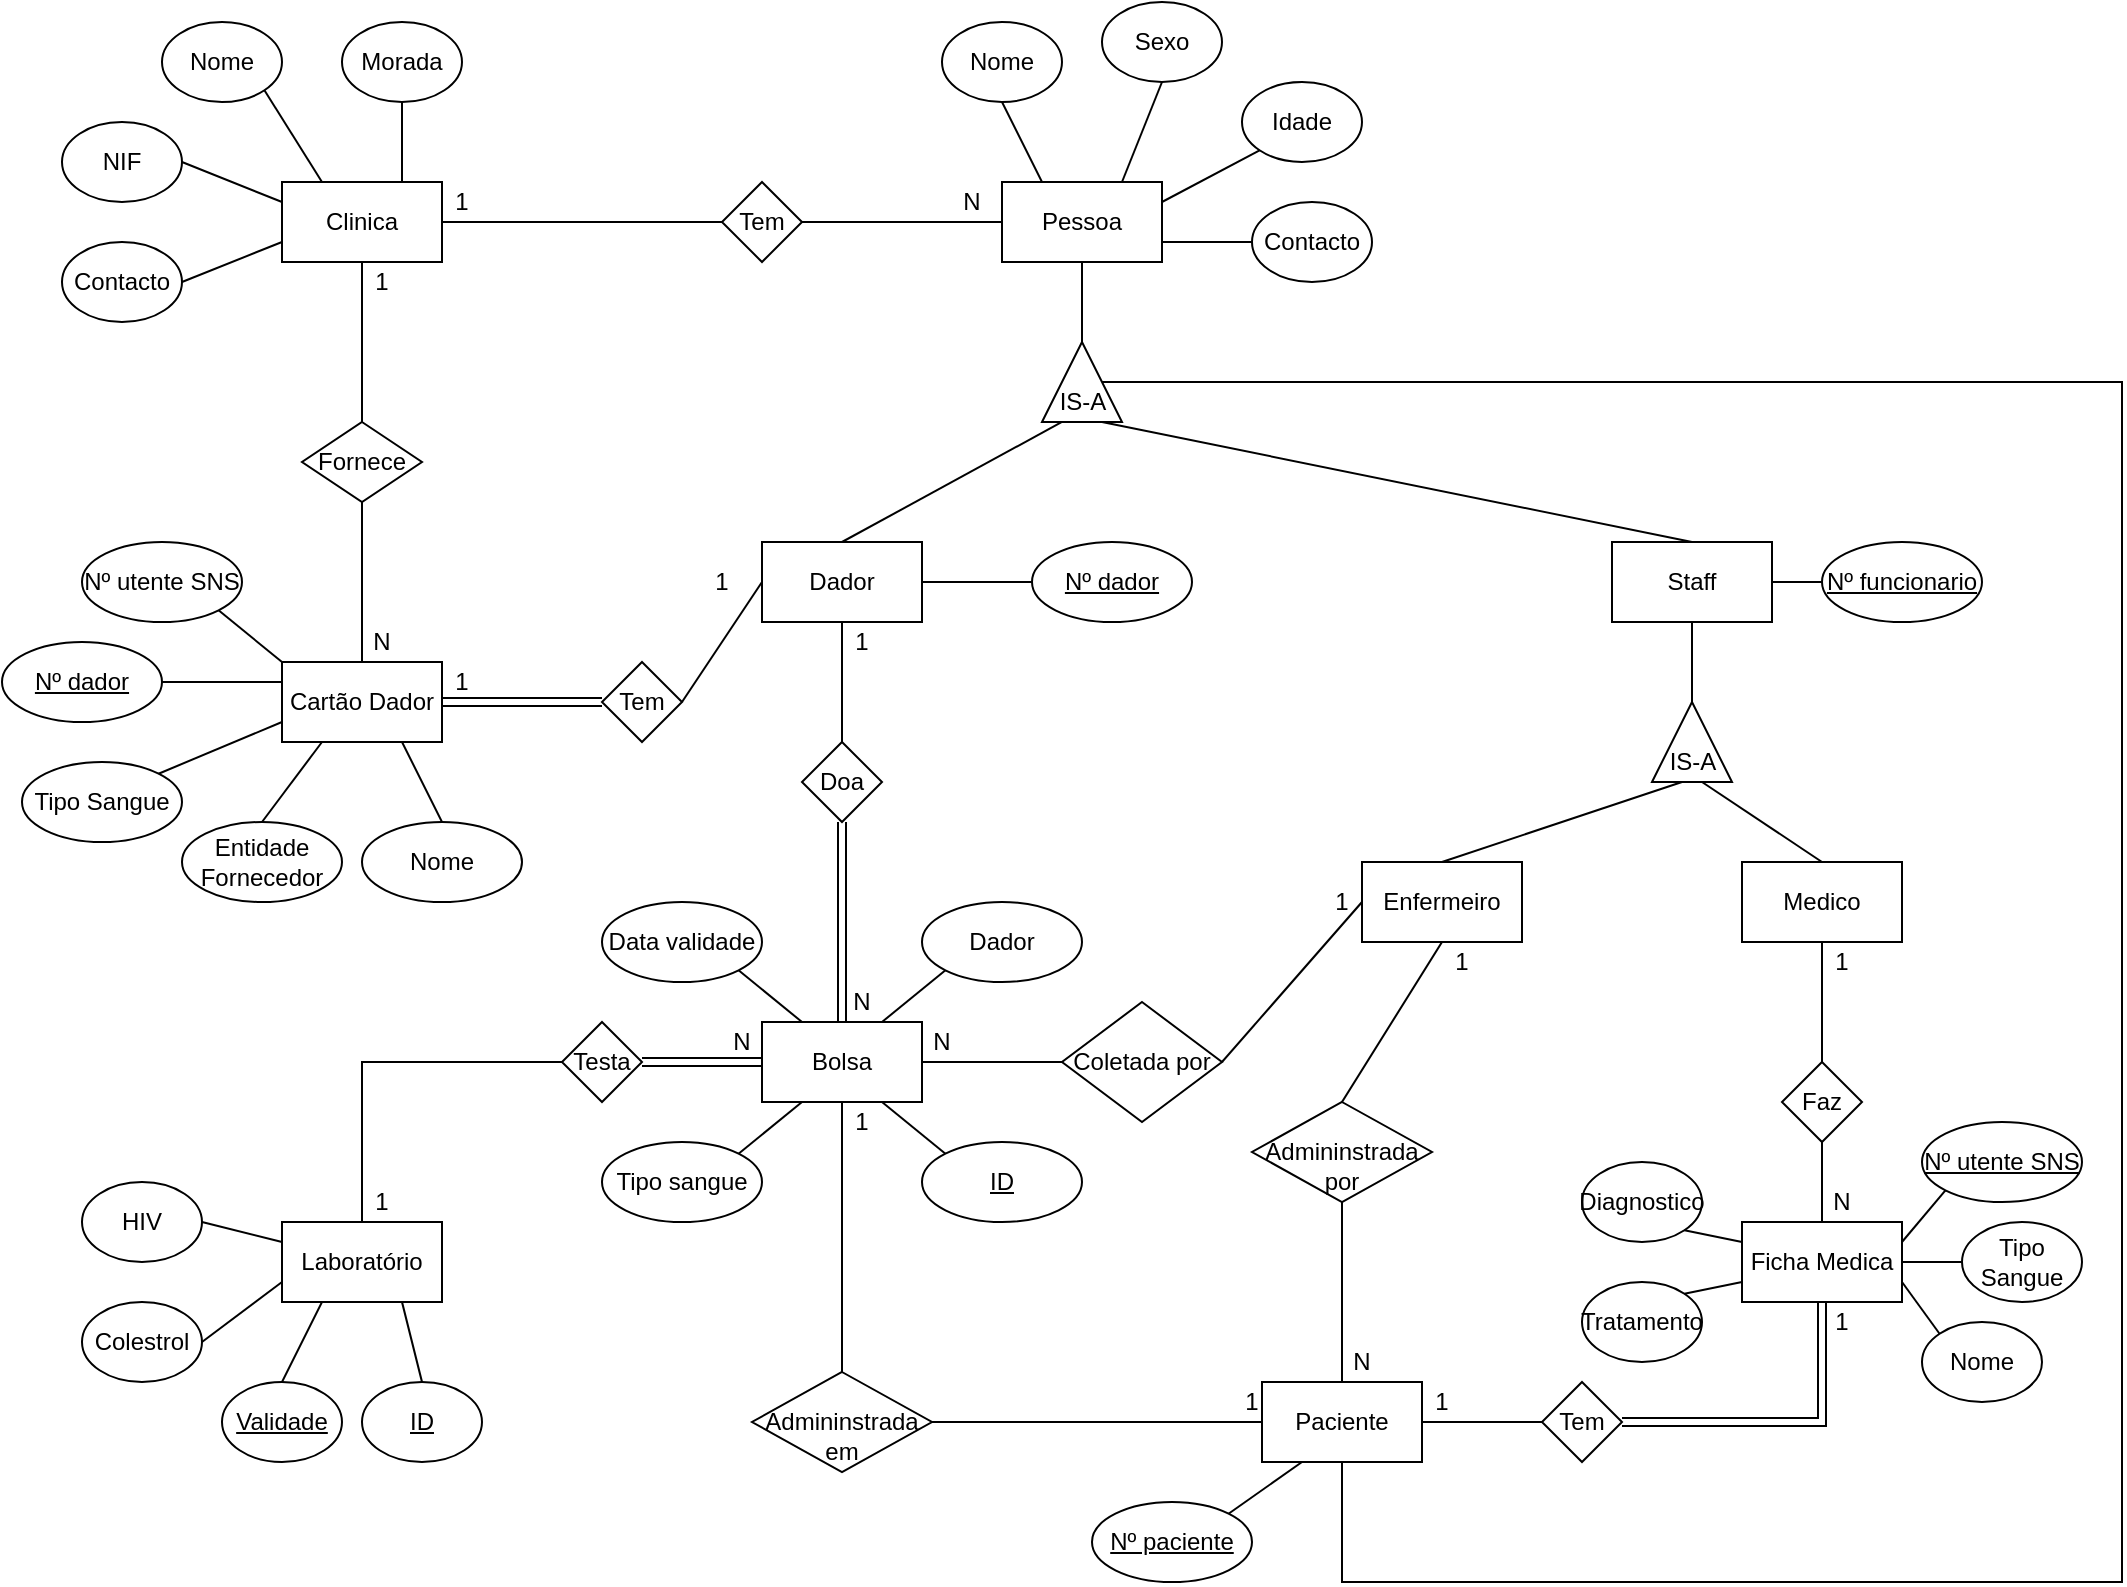 <mxfile version="24.2.3" type="device">
  <diagram name="Page-1" id="y9fdvsJP01LTRV1NXIzd">
    <mxGraphModel dx="2085" dy="1776" grid="1" gridSize="10" guides="1" tooltips="1" connect="1" arrows="1" fold="1" page="1" pageScale="1" pageWidth="850" pageHeight="1100" math="0" shadow="0">
      <root>
        <mxCell id="0" />
        <mxCell id="1" parent="0" />
        <mxCell id="dB53JGvOFBfMMkXf-lnQ-2" value="Cartão Dador" style="rounded=0;whiteSpace=wrap;html=1;" vertex="1" parent="1">
          <mxGeometry x="40" y="280" width="80" height="40" as="geometry" />
        </mxCell>
        <mxCell id="dB53JGvOFBfMMkXf-lnQ-16" value="Clinica" style="rounded=0;whiteSpace=wrap;html=1;" vertex="1" parent="1">
          <mxGeometry x="40" y="40" width="80" height="40" as="geometry" />
        </mxCell>
        <mxCell id="dB53JGvOFBfMMkXf-lnQ-24" value="Pessoa" style="rounded=0;whiteSpace=wrap;html=1;" vertex="1" parent="1">
          <mxGeometry x="400" y="40" width="80" height="40" as="geometry" />
        </mxCell>
        <mxCell id="dB53JGvOFBfMMkXf-lnQ-25" value="Dador" style="rounded=0;whiteSpace=wrap;html=1;" vertex="1" parent="1">
          <mxGeometry x="280" y="220" width="80" height="40" as="geometry" />
        </mxCell>
        <mxCell id="dB53JGvOFBfMMkXf-lnQ-26" value="Paciente" style="rounded=0;whiteSpace=wrap;html=1;" vertex="1" parent="1">
          <mxGeometry x="530" y="640" width="80" height="40" as="geometry" />
        </mxCell>
        <mxCell id="dB53JGvOFBfMMkXf-lnQ-27" value="Staff" style="rounded=0;whiteSpace=wrap;html=1;" vertex="1" parent="1">
          <mxGeometry x="705" y="220" width="80" height="40" as="geometry" />
        </mxCell>
        <mxCell id="dB53JGvOFBfMMkXf-lnQ-29" value="Bolsa" style="rounded=0;whiteSpace=wrap;html=1;" vertex="1" parent="1">
          <mxGeometry x="280" y="460" width="80" height="40" as="geometry" />
        </mxCell>
        <mxCell id="dB53JGvOFBfMMkXf-lnQ-30" value="Laboratório" style="rounded=0;whiteSpace=wrap;html=1;" vertex="1" parent="1">
          <mxGeometry x="40" y="560" width="80" height="40" as="geometry" />
        </mxCell>
        <mxCell id="dB53JGvOFBfMMkXf-lnQ-31" value="Medico" style="rounded=0;whiteSpace=wrap;html=1;" vertex="1" parent="1">
          <mxGeometry x="770" y="380" width="80" height="40" as="geometry" />
        </mxCell>
        <mxCell id="dB53JGvOFBfMMkXf-lnQ-32" value="Enfermeiro" style="rounded=0;whiteSpace=wrap;html=1;" vertex="1" parent="1">
          <mxGeometry x="580" y="380" width="80" height="40" as="geometry" />
        </mxCell>
        <mxCell id="dB53JGvOFBfMMkXf-lnQ-33" value="Ficha Medica" style="rounded=0;whiteSpace=wrap;html=1;" vertex="1" parent="1">
          <mxGeometry x="770" y="560" width="80" height="40" as="geometry" />
        </mxCell>
        <mxCell id="dB53JGvOFBfMMkXf-lnQ-34" value="Tem" style="rhombus;whiteSpace=wrap;html=1;" vertex="1" parent="1">
          <mxGeometry x="260" y="40" width="40" height="40" as="geometry" />
        </mxCell>
        <mxCell id="dB53JGvOFBfMMkXf-lnQ-36" value="Fornece" style="rhombus;whiteSpace=wrap;html=1;" vertex="1" parent="1">
          <mxGeometry x="50" y="160" width="60" height="40" as="geometry" />
        </mxCell>
        <mxCell id="dB53JGvOFBfMMkXf-lnQ-37" value="Tem" style="rhombus;whiteSpace=wrap;html=1;" vertex="1" parent="1">
          <mxGeometry x="200" y="280" width="40" height="40" as="geometry" />
        </mxCell>
        <mxCell id="dB53JGvOFBfMMkXf-lnQ-38" value="Doa" style="rhombus;whiteSpace=wrap;html=1;" vertex="1" parent="1">
          <mxGeometry x="300" y="320" width="40" height="40" as="geometry" />
        </mxCell>
        <mxCell id="dB53JGvOFBfMMkXf-lnQ-39" value="Testa" style="rhombus;whiteSpace=wrap;html=1;" vertex="1" parent="1">
          <mxGeometry x="180" y="460" width="40" height="40" as="geometry" />
        </mxCell>
        <mxCell id="dB53JGvOFBfMMkXf-lnQ-40" value="Faz" style="rhombus;whiteSpace=wrap;html=1;" vertex="1" parent="1">
          <mxGeometry x="790" y="480" width="40" height="40" as="geometry" />
        </mxCell>
        <mxCell id="dB53JGvOFBfMMkXf-lnQ-41" value="Coletada por" style="rhombus;whiteSpace=wrap;html=1;" vertex="1" parent="1">
          <mxGeometry x="430" y="450" width="80" height="60" as="geometry" />
        </mxCell>
        <mxCell id="dB53JGvOFBfMMkXf-lnQ-43" value="&lt;div&gt;&lt;br&gt;&lt;/div&gt;Admininstrada&lt;div&gt;em&lt;/div&gt;" style="rhombus;whiteSpace=wrap;html=1;" vertex="1" parent="1">
          <mxGeometry x="275" y="635" width="90" height="50" as="geometry" />
        </mxCell>
        <mxCell id="dB53JGvOFBfMMkXf-lnQ-46" value="&lt;div&gt;&lt;br&gt;&lt;/div&gt;Admininstrada&lt;div&gt;por&lt;/div&gt;" style="rhombus;whiteSpace=wrap;html=1;" vertex="1" parent="1">
          <mxGeometry x="525" y="500" width="90" height="50" as="geometry" />
        </mxCell>
        <mxCell id="dB53JGvOFBfMMkXf-lnQ-47" value="" style="triangle;whiteSpace=wrap;html=1;rotation=-90;" vertex="1" parent="1">
          <mxGeometry x="420" y="120" width="40" height="40" as="geometry" />
        </mxCell>
        <mxCell id="dB53JGvOFBfMMkXf-lnQ-48" value="IS-A" style="text;html=1;align=center;verticalAlign=middle;resizable=0;points=[];autosize=1;strokeColor=none;fillColor=none;" vertex="1" parent="1">
          <mxGeometry x="415" y="135" width="50" height="30" as="geometry" />
        </mxCell>
        <mxCell id="dB53JGvOFBfMMkXf-lnQ-51" value="" style="triangle;whiteSpace=wrap;html=1;rotation=-90;" vertex="1" parent="1">
          <mxGeometry x="725" y="300" width="40" height="40" as="geometry" />
        </mxCell>
        <mxCell id="dB53JGvOFBfMMkXf-lnQ-52" value="IS-A" style="text;html=1;align=center;verticalAlign=middle;resizable=0;points=[];autosize=1;strokeColor=none;fillColor=none;" vertex="1" parent="1">
          <mxGeometry x="720" y="315" width="50" height="30" as="geometry" />
        </mxCell>
        <mxCell id="dB53JGvOFBfMMkXf-lnQ-53" style="edgeStyle=none;rounded=0;orthogonalLoop=1;jettySize=auto;html=1;entryX=0.5;entryY=0;entryDx=0;entryDy=0;endArrow=none;endFill=0;exitX=0.5;exitY=1;exitDx=0;exitDy=0;" edge="1" parent="1" source="dB53JGvOFBfMMkXf-lnQ-16" target="dB53JGvOFBfMMkXf-lnQ-36">
          <mxGeometry relative="1" as="geometry">
            <mxPoint x="400" y="150" as="sourcePoint" />
            <mxPoint x="400" y="240" as="targetPoint" />
          </mxGeometry>
        </mxCell>
        <mxCell id="dB53JGvOFBfMMkXf-lnQ-54" style="edgeStyle=none;rounded=0;orthogonalLoop=1;jettySize=auto;html=1;entryX=0.5;entryY=0;entryDx=0;entryDy=0;endArrow=none;endFill=0;exitX=0.5;exitY=1;exitDx=0;exitDy=0;" edge="1" parent="1" source="dB53JGvOFBfMMkXf-lnQ-36" target="dB53JGvOFBfMMkXf-lnQ-2">
          <mxGeometry relative="1" as="geometry">
            <mxPoint x="130" y="130" as="sourcePoint" />
            <mxPoint x="130" y="170" as="targetPoint" />
          </mxGeometry>
        </mxCell>
        <mxCell id="dB53JGvOFBfMMkXf-lnQ-55" style="edgeStyle=none;rounded=0;orthogonalLoop=1;jettySize=auto;html=1;entryX=0;entryY=0.5;entryDx=0;entryDy=0;endArrow=none;endFill=0;exitX=1;exitY=0.5;exitDx=0;exitDy=0;" edge="1" parent="1" source="dB53JGvOFBfMMkXf-lnQ-16" target="dB53JGvOFBfMMkXf-lnQ-34">
          <mxGeometry relative="1" as="geometry">
            <mxPoint x="140" y="140" as="sourcePoint" />
            <mxPoint x="140" y="180" as="targetPoint" />
          </mxGeometry>
        </mxCell>
        <mxCell id="dB53JGvOFBfMMkXf-lnQ-56" style="edgeStyle=none;rounded=0;orthogonalLoop=1;jettySize=auto;html=1;entryX=0;entryY=0.5;entryDx=0;entryDy=0;endArrow=none;endFill=0;exitX=1;exitY=0.5;exitDx=0;exitDy=0;" edge="1" parent="1" source="dB53JGvOFBfMMkXf-lnQ-34" target="dB53JGvOFBfMMkXf-lnQ-24">
          <mxGeometry relative="1" as="geometry">
            <mxPoint x="150" y="150" as="sourcePoint" />
            <mxPoint x="150" y="190" as="targetPoint" />
          </mxGeometry>
        </mxCell>
        <mxCell id="dB53JGvOFBfMMkXf-lnQ-57" style="edgeStyle=none;rounded=0;orthogonalLoop=1;jettySize=auto;html=1;entryX=1;entryY=0.5;entryDx=0;entryDy=0;endArrow=none;endFill=0;exitX=0.5;exitY=1;exitDx=0;exitDy=0;" edge="1" parent="1" source="dB53JGvOFBfMMkXf-lnQ-24" target="dB53JGvOFBfMMkXf-lnQ-47">
          <mxGeometry relative="1" as="geometry">
            <mxPoint x="160" y="160" as="sourcePoint" />
            <mxPoint x="160" y="200" as="targetPoint" />
          </mxGeometry>
        </mxCell>
        <mxCell id="dB53JGvOFBfMMkXf-lnQ-58" style="edgeStyle=none;rounded=0;orthogonalLoop=1;jettySize=auto;html=1;entryX=1;entryY=0.5;entryDx=0;entryDy=0;endArrow=none;endFill=0;exitX=0;exitY=0.5;exitDx=0;exitDy=0;shape=link;" edge="1" parent="1" source="dB53JGvOFBfMMkXf-lnQ-37" target="dB53JGvOFBfMMkXf-lnQ-2">
          <mxGeometry relative="1" as="geometry">
            <mxPoint x="170" y="170" as="sourcePoint" />
            <mxPoint x="170" y="210" as="targetPoint" />
          </mxGeometry>
        </mxCell>
        <mxCell id="dB53JGvOFBfMMkXf-lnQ-59" style="edgeStyle=none;rounded=0;orthogonalLoop=1;jettySize=auto;html=1;entryX=1;entryY=0.5;entryDx=0;entryDy=0;endArrow=none;endFill=0;exitX=0;exitY=0.5;exitDx=0;exitDy=0;" edge="1" parent="1" source="dB53JGvOFBfMMkXf-lnQ-25" target="dB53JGvOFBfMMkXf-lnQ-37">
          <mxGeometry relative="1" as="geometry">
            <mxPoint x="225" y="160" as="sourcePoint" />
            <mxPoint x="285" y="280" as="targetPoint" />
          </mxGeometry>
        </mxCell>
        <mxCell id="dB53JGvOFBfMMkXf-lnQ-60" style="edgeStyle=none;rounded=0;orthogonalLoop=1;jettySize=auto;html=1;entryX=0.5;entryY=0;entryDx=0;entryDy=0;endArrow=none;endFill=0;exitX=0.5;exitY=1;exitDx=0;exitDy=0;" edge="1" parent="1" source="dB53JGvOFBfMMkXf-lnQ-25" target="dB53JGvOFBfMMkXf-lnQ-38">
          <mxGeometry relative="1" as="geometry">
            <mxPoint x="190" y="190" as="sourcePoint" />
            <mxPoint x="190" y="230" as="targetPoint" />
          </mxGeometry>
        </mxCell>
        <mxCell id="dB53JGvOFBfMMkXf-lnQ-61" style="edgeStyle=none;rounded=0;orthogonalLoop=1;jettySize=auto;html=1;entryX=0.5;entryY=0;entryDx=0;entryDy=0;endArrow=none;endFill=0;exitX=0.5;exitY=1;exitDx=0;exitDy=0;shape=link;" edge="1" parent="1" source="dB53JGvOFBfMMkXf-lnQ-38" target="dB53JGvOFBfMMkXf-lnQ-29">
          <mxGeometry relative="1" as="geometry">
            <mxPoint x="200" y="200" as="sourcePoint" />
            <mxPoint x="200" y="240" as="targetPoint" />
          </mxGeometry>
        </mxCell>
        <mxCell id="dB53JGvOFBfMMkXf-lnQ-62" style="edgeStyle=none;rounded=0;orthogonalLoop=1;jettySize=auto;html=1;entryX=0;entryY=0.5;entryDx=0;entryDy=0;endArrow=none;endFill=0;exitX=0.5;exitY=0;exitDx=0;exitDy=0;" edge="1" parent="1" source="dB53JGvOFBfMMkXf-lnQ-30" target="dB53JGvOFBfMMkXf-lnQ-39">
          <mxGeometry relative="1" as="geometry">
            <mxPoint x="210" y="250" as="sourcePoint" />
            <mxPoint x="210" y="290" as="targetPoint" />
            <Array as="points">
              <mxPoint x="80" y="480" />
            </Array>
          </mxGeometry>
        </mxCell>
        <mxCell id="dB53JGvOFBfMMkXf-lnQ-63" style="edgeStyle=none;rounded=0;orthogonalLoop=1;jettySize=auto;html=1;entryX=1;entryY=0.5;entryDx=0;entryDy=0;endArrow=none;endFill=0;exitX=0;exitY=0.5;exitDx=0;exitDy=0;shape=link;" edge="1" parent="1" source="dB53JGvOFBfMMkXf-lnQ-29" target="dB53JGvOFBfMMkXf-lnQ-39">
          <mxGeometry relative="1" as="geometry">
            <mxPoint x="220" y="280" as="sourcePoint" />
            <mxPoint x="220" y="320" as="targetPoint" />
          </mxGeometry>
        </mxCell>
        <mxCell id="dB53JGvOFBfMMkXf-lnQ-64" style="edgeStyle=none;rounded=0;orthogonalLoop=1;jettySize=auto;html=1;entryX=0.5;entryY=0;entryDx=0;entryDy=0;endArrow=none;endFill=0;exitX=0.3;exitY=0.833;exitDx=0;exitDy=0;exitPerimeter=0;" edge="1" parent="1" source="dB53JGvOFBfMMkXf-lnQ-48" target="dB53JGvOFBfMMkXf-lnQ-25">
          <mxGeometry relative="1" as="geometry">
            <mxPoint x="230" y="230" as="sourcePoint" />
            <mxPoint x="230" y="270" as="targetPoint" />
          </mxGeometry>
        </mxCell>
        <mxCell id="dB53JGvOFBfMMkXf-lnQ-65" style="edgeStyle=none;rounded=0;orthogonalLoop=1;jettySize=auto;html=1;entryX=0.5;entryY=0;entryDx=0;entryDy=0;endArrow=none;endFill=0;exitX=0.7;exitY=0.833;exitDx=0;exitDy=0;exitPerimeter=0;" edge="1" parent="1" source="dB53JGvOFBfMMkXf-lnQ-48" target="dB53JGvOFBfMMkXf-lnQ-27">
          <mxGeometry relative="1" as="geometry">
            <mxPoint x="450" y="200" as="sourcePoint" />
            <mxPoint x="240" y="280" as="targetPoint" />
          </mxGeometry>
        </mxCell>
        <mxCell id="dB53JGvOFBfMMkXf-lnQ-66" style="edgeStyle=none;rounded=0;orthogonalLoop=1;jettySize=auto;html=1;entryX=1;entryY=0.5;entryDx=0;entryDy=0;endArrow=none;endFill=0;exitX=0.5;exitY=1;exitDx=0;exitDy=0;" edge="1" parent="1" source="dB53JGvOFBfMMkXf-lnQ-27" target="dB53JGvOFBfMMkXf-lnQ-51">
          <mxGeometry relative="1" as="geometry">
            <mxPoint x="380" y="250" as="sourcePoint" />
            <mxPoint x="380" y="290" as="targetPoint" />
          </mxGeometry>
        </mxCell>
        <mxCell id="dB53JGvOFBfMMkXf-lnQ-67" style="edgeStyle=none;rounded=0;orthogonalLoop=1;jettySize=auto;html=1;entryX=0.5;entryY=0;entryDx=0;entryDy=0;endArrow=none;endFill=0;exitX=0.4;exitY=0.833;exitDx=0;exitDy=0;exitPerimeter=0;" edge="1" parent="1" source="dB53JGvOFBfMMkXf-lnQ-52" target="dB53JGvOFBfMMkXf-lnQ-32">
          <mxGeometry relative="1" as="geometry">
            <mxPoint x="755" y="270" as="sourcePoint" />
            <mxPoint x="755" y="308" as="targetPoint" />
          </mxGeometry>
        </mxCell>
        <mxCell id="dB53JGvOFBfMMkXf-lnQ-68" style="edgeStyle=none;rounded=0;orthogonalLoop=1;jettySize=auto;html=1;entryX=0.5;entryY=0;entryDx=0;entryDy=0;endArrow=none;endFill=0;exitX=0.6;exitY=0.833;exitDx=0;exitDy=0;exitPerimeter=0;" edge="1" parent="1" source="dB53JGvOFBfMMkXf-lnQ-52" target="dB53JGvOFBfMMkXf-lnQ-31">
          <mxGeometry relative="1" as="geometry">
            <mxPoint x="765" y="280" as="sourcePoint" />
            <mxPoint x="765" y="318" as="targetPoint" />
          </mxGeometry>
        </mxCell>
        <mxCell id="dB53JGvOFBfMMkXf-lnQ-69" style="edgeStyle=none;rounded=0;orthogonalLoop=1;jettySize=auto;html=1;entryX=0.5;entryY=0;entryDx=0;entryDy=0;endArrow=none;endFill=0;exitX=0.5;exitY=1;exitDx=0;exitDy=0;" edge="1" parent="1" source="dB53JGvOFBfMMkXf-lnQ-31" target="dB53JGvOFBfMMkXf-lnQ-40">
          <mxGeometry relative="1" as="geometry">
            <mxPoint x="645" y="310" as="sourcePoint" />
            <mxPoint x="645" y="348" as="targetPoint" />
          </mxGeometry>
        </mxCell>
        <mxCell id="dB53JGvOFBfMMkXf-lnQ-70" style="edgeStyle=none;rounded=0;orthogonalLoop=1;jettySize=auto;html=1;entryX=0.5;entryY=0;entryDx=0;entryDy=0;endArrow=none;endFill=0;exitX=0.5;exitY=1;exitDx=0;exitDy=0;" edge="1" parent="1" source="dB53JGvOFBfMMkXf-lnQ-32" target="dB53JGvOFBfMMkXf-lnQ-46">
          <mxGeometry relative="1" as="geometry">
            <mxPoint x="655" y="320" as="sourcePoint" />
            <mxPoint x="655" y="358" as="targetPoint" />
          </mxGeometry>
        </mxCell>
        <mxCell id="dB53JGvOFBfMMkXf-lnQ-71" style="edgeStyle=none;rounded=0;orthogonalLoop=1;jettySize=auto;html=1;entryX=0.5;entryY=0;entryDx=0;entryDy=0;endArrow=none;endFill=0;exitX=0.5;exitY=1;exitDx=0;exitDy=0;" edge="1" parent="1" source="dB53JGvOFBfMMkXf-lnQ-40" target="dB53JGvOFBfMMkXf-lnQ-33">
          <mxGeometry relative="1" as="geometry">
            <mxPoint x="795" y="330" as="sourcePoint" />
            <mxPoint x="795" y="368" as="targetPoint" />
          </mxGeometry>
        </mxCell>
        <mxCell id="dB53JGvOFBfMMkXf-lnQ-73" style="edgeStyle=none;rounded=0;orthogonalLoop=1;jettySize=auto;html=1;entryX=0.5;entryY=1;entryDx=0;entryDy=0;endArrow=none;endFill=0;exitX=0.5;exitY=0;exitDx=0;exitDy=0;" edge="1" parent="1" source="dB53JGvOFBfMMkXf-lnQ-43" target="dB53JGvOFBfMMkXf-lnQ-29">
          <mxGeometry relative="1" as="geometry">
            <mxPoint x="470" y="650" as="sourcePoint" />
            <mxPoint x="570" y="580" as="targetPoint" />
          </mxGeometry>
        </mxCell>
        <mxCell id="dB53JGvOFBfMMkXf-lnQ-74" style="edgeStyle=none;rounded=0;orthogonalLoop=1;jettySize=auto;html=1;entryX=1;entryY=0.5;entryDx=0;entryDy=0;endArrow=none;endFill=0;exitX=0;exitY=0.5;exitDx=0;exitDy=0;" edge="1" parent="1" source="dB53JGvOFBfMMkXf-lnQ-26" target="dB53JGvOFBfMMkXf-lnQ-43">
          <mxGeometry relative="1" as="geometry">
            <mxPoint x="240" y="670" as="sourcePoint" />
            <mxPoint x="320" y="580" as="targetPoint" />
            <Array as="points" />
          </mxGeometry>
        </mxCell>
        <mxCell id="dB53JGvOFBfMMkXf-lnQ-75" style="edgeStyle=none;rounded=0;orthogonalLoop=1;jettySize=auto;html=1;entryX=1;entryY=0.5;entryDx=0;entryDy=0;endArrow=none;endFill=0;exitX=0;exitY=0.5;exitDx=0;exitDy=0;" edge="1" parent="1" source="dB53JGvOFBfMMkXf-lnQ-41" target="dB53JGvOFBfMMkXf-lnQ-29">
          <mxGeometry relative="1" as="geometry">
            <mxPoint x="330" y="390" as="sourcePoint" />
            <mxPoint x="330" y="430" as="targetPoint" />
          </mxGeometry>
        </mxCell>
        <mxCell id="dB53JGvOFBfMMkXf-lnQ-77" style="edgeStyle=none;rounded=0;orthogonalLoop=1;jettySize=auto;html=1;entryX=1;entryY=0.5;entryDx=0;entryDy=0;endArrow=none;endFill=0;exitX=0;exitY=0.5;exitDx=0;exitDy=0;" edge="1" parent="1" source="dB53JGvOFBfMMkXf-lnQ-32" target="dB53JGvOFBfMMkXf-lnQ-41">
          <mxGeometry relative="1" as="geometry">
            <mxPoint x="340" y="380" as="sourcePoint" />
            <mxPoint x="340" y="420" as="targetPoint" />
          </mxGeometry>
        </mxCell>
        <mxCell id="dB53JGvOFBfMMkXf-lnQ-78" style="edgeStyle=none;rounded=0;orthogonalLoop=1;jettySize=auto;html=1;entryX=0.5;entryY=0;entryDx=0;entryDy=0;endArrow=none;endFill=0;exitX=0.5;exitY=1;exitDx=0;exitDy=0;" edge="1" parent="1" source="dB53JGvOFBfMMkXf-lnQ-46" target="dB53JGvOFBfMMkXf-lnQ-26">
          <mxGeometry relative="1" as="geometry">
            <mxPoint x="700" y="450" as="sourcePoint" />
            <mxPoint x="700" y="530" as="targetPoint" />
            <Array as="points" />
          </mxGeometry>
        </mxCell>
        <mxCell id="dB53JGvOFBfMMkXf-lnQ-79" value="Tem" style="rhombus;whiteSpace=wrap;html=1;" vertex="1" parent="1">
          <mxGeometry x="670" y="640" width="40" height="40" as="geometry" />
        </mxCell>
        <mxCell id="dB53JGvOFBfMMkXf-lnQ-80" style="edgeStyle=none;rounded=0;orthogonalLoop=1;jettySize=auto;html=1;entryX=0.5;entryY=1;entryDx=0;entryDy=0;endArrow=none;endFill=0;exitX=1;exitY=0.5;exitDx=0;exitDy=0;shape=link;" edge="1" parent="1" source="dB53JGvOFBfMMkXf-lnQ-79" target="dB53JGvOFBfMMkXf-lnQ-33">
          <mxGeometry relative="1" as="geometry">
            <mxPoint x="820" y="575" as="sourcePoint" />
            <mxPoint x="820" y="650" as="targetPoint" />
            <Array as="points">
              <mxPoint x="810" y="660" />
            </Array>
          </mxGeometry>
        </mxCell>
        <mxCell id="dB53JGvOFBfMMkXf-lnQ-81" style="edgeStyle=none;rounded=0;orthogonalLoop=1;jettySize=auto;html=1;entryX=0;entryY=0.5;entryDx=0;entryDy=0;endArrow=none;endFill=0;exitX=1;exitY=0.5;exitDx=0;exitDy=0;" edge="1" parent="1" source="dB53JGvOFBfMMkXf-lnQ-26" target="dB53JGvOFBfMMkXf-lnQ-79">
          <mxGeometry relative="1" as="geometry">
            <mxPoint x="720" y="670" as="sourcePoint" />
            <mxPoint x="780" y="670" as="targetPoint" />
          </mxGeometry>
        </mxCell>
        <mxCell id="dB53JGvOFBfMMkXf-lnQ-82" style="edgeStyle=none;rounded=0;orthogonalLoop=1;jettySize=auto;html=1;endArrow=none;endFill=0;entryX=0.5;entryY=1;entryDx=0;entryDy=0;exitX=0.5;exitY=1;exitDx=0;exitDy=0;" edge="1" parent="1" source="dB53JGvOFBfMMkXf-lnQ-47" target="dB53JGvOFBfMMkXf-lnQ-26">
          <mxGeometry relative="1" as="geometry">
            <mxPoint x="465" y="188" as="sourcePoint" />
            <mxPoint x="420" y="730" as="targetPoint" />
            <Array as="points">
              <mxPoint x="960" y="140" />
              <mxPoint x="960" y="440" />
              <mxPoint x="960" y="740" />
              <mxPoint x="570" y="740" />
            </Array>
          </mxGeometry>
        </mxCell>
        <mxCell id="dB53JGvOFBfMMkXf-lnQ-83" value="1" style="text;html=1;align=center;verticalAlign=middle;whiteSpace=wrap;rounded=0;" vertex="1" parent="1">
          <mxGeometry x="110" y="40" width="40" height="20" as="geometry" />
        </mxCell>
        <mxCell id="dB53JGvOFBfMMkXf-lnQ-84" value="N" style="text;html=1;align=center;verticalAlign=middle;whiteSpace=wrap;rounded=0;" vertex="1" parent="1">
          <mxGeometry x="365" y="40" width="40" height="20" as="geometry" />
        </mxCell>
        <mxCell id="dB53JGvOFBfMMkXf-lnQ-85" value="1" style="text;html=1;align=center;verticalAlign=middle;whiteSpace=wrap;rounded=0;" vertex="1" parent="1">
          <mxGeometry x="70" y="80" width="40" height="20" as="geometry" />
        </mxCell>
        <mxCell id="dB53JGvOFBfMMkXf-lnQ-86" value="N" style="text;html=1;align=center;verticalAlign=middle;whiteSpace=wrap;rounded=0;" vertex="1" parent="1">
          <mxGeometry x="70" y="260" width="40" height="20" as="geometry" />
        </mxCell>
        <mxCell id="dB53JGvOFBfMMkXf-lnQ-87" value="1" style="text;html=1;align=center;verticalAlign=middle;whiteSpace=wrap;rounded=0;" vertex="1" parent="1">
          <mxGeometry x="110" y="280" width="40" height="20" as="geometry" />
        </mxCell>
        <mxCell id="dB53JGvOFBfMMkXf-lnQ-88" value="N" style="text;html=1;align=center;verticalAlign=middle;whiteSpace=wrap;rounded=0;" vertex="1" parent="1">
          <mxGeometry x="310" y="440" width="40" height="20" as="geometry" />
        </mxCell>
        <mxCell id="dB53JGvOFBfMMkXf-lnQ-89" value="1" style="text;html=1;align=center;verticalAlign=middle;whiteSpace=wrap;rounded=0;" vertex="1" parent="1">
          <mxGeometry x="240" y="230" width="40" height="20" as="geometry" />
        </mxCell>
        <mxCell id="dB53JGvOFBfMMkXf-lnQ-90" value="1" style="text;html=1;align=center;verticalAlign=middle;whiteSpace=wrap;rounded=0;" vertex="1" parent="1">
          <mxGeometry x="310" y="260" width="40" height="20" as="geometry" />
        </mxCell>
        <mxCell id="dB53JGvOFBfMMkXf-lnQ-91" value="N" style="text;html=1;align=center;verticalAlign=middle;whiteSpace=wrap;rounded=0;" vertex="1" parent="1">
          <mxGeometry x="250" y="460" width="40" height="20" as="geometry" />
        </mxCell>
        <mxCell id="dB53JGvOFBfMMkXf-lnQ-95" value="1" style="text;html=1;align=center;verticalAlign=middle;whiteSpace=wrap;rounded=0;" vertex="1" parent="1">
          <mxGeometry x="70" y="540" width="40" height="20" as="geometry" />
        </mxCell>
        <mxCell id="dB53JGvOFBfMMkXf-lnQ-96" value="1" style="text;html=1;align=center;verticalAlign=middle;whiteSpace=wrap;rounded=0;" vertex="1" parent="1">
          <mxGeometry x="310" y="500" width="40" height="20" as="geometry" />
        </mxCell>
        <mxCell id="dB53JGvOFBfMMkXf-lnQ-97" value="1" style="text;html=1;align=center;verticalAlign=middle;whiteSpace=wrap;rounded=0;" vertex="1" parent="1">
          <mxGeometry x="505" y="640" width="40" height="20" as="geometry" />
        </mxCell>
        <mxCell id="dB53JGvOFBfMMkXf-lnQ-98" value="1" style="text;html=1;align=center;verticalAlign=middle;whiteSpace=wrap;rounded=0;" vertex="1" parent="1">
          <mxGeometry x="550" y="390" width="40" height="20" as="geometry" />
        </mxCell>
        <mxCell id="dB53JGvOFBfMMkXf-lnQ-99" value="N" style="text;html=1;align=center;verticalAlign=middle;whiteSpace=wrap;rounded=0;" vertex="1" parent="1">
          <mxGeometry x="350" y="460" width="40" height="20" as="geometry" />
        </mxCell>
        <mxCell id="dB53JGvOFBfMMkXf-lnQ-100" value="1" style="text;html=1;align=center;verticalAlign=middle;whiteSpace=wrap;rounded=0;" vertex="1" parent="1">
          <mxGeometry x="610" y="420" width="40" height="20" as="geometry" />
        </mxCell>
        <mxCell id="dB53JGvOFBfMMkXf-lnQ-101" value="N" style="text;html=1;align=center;verticalAlign=middle;whiteSpace=wrap;rounded=0;" vertex="1" parent="1">
          <mxGeometry x="560" y="620" width="40" height="20" as="geometry" />
        </mxCell>
        <mxCell id="dB53JGvOFBfMMkXf-lnQ-102" value="1" style="text;html=1;align=center;verticalAlign=middle;whiteSpace=wrap;rounded=0;" vertex="1" parent="1">
          <mxGeometry x="600" y="640" width="40" height="20" as="geometry" />
        </mxCell>
        <mxCell id="dB53JGvOFBfMMkXf-lnQ-104" value="1" style="text;html=1;align=center;verticalAlign=middle;whiteSpace=wrap;rounded=0;" vertex="1" parent="1">
          <mxGeometry x="800" y="420" width="40" height="20" as="geometry" />
        </mxCell>
        <mxCell id="dB53JGvOFBfMMkXf-lnQ-105" value="1" style="text;html=1;align=center;verticalAlign=middle;whiteSpace=wrap;rounded=0;" vertex="1" parent="1">
          <mxGeometry x="800" y="600" width="40" height="20" as="geometry" />
        </mxCell>
        <mxCell id="dB53JGvOFBfMMkXf-lnQ-120" value="N" style="text;html=1;align=center;verticalAlign=middle;whiteSpace=wrap;rounded=0;" vertex="1" parent="1">
          <mxGeometry x="800" y="540" width="40" height="20" as="geometry" />
        </mxCell>
        <mxCell id="dB53JGvOFBfMMkXf-lnQ-121" value="Nome" style="ellipse;whiteSpace=wrap;html=1;" vertex="1" parent="1">
          <mxGeometry x="370" y="-40" width="60" height="40" as="geometry" />
        </mxCell>
        <mxCell id="dB53JGvOFBfMMkXf-lnQ-122" value="Sexo" style="ellipse;whiteSpace=wrap;html=1;" vertex="1" parent="1">
          <mxGeometry x="450" y="-50" width="60" height="40" as="geometry" />
        </mxCell>
        <mxCell id="dB53JGvOFBfMMkXf-lnQ-123" value="Idade" style="ellipse;whiteSpace=wrap;html=1;" vertex="1" parent="1">
          <mxGeometry x="520" y="-10" width="60" height="40" as="geometry" />
        </mxCell>
        <mxCell id="dB53JGvOFBfMMkXf-lnQ-124" value="Contacto" style="ellipse;whiteSpace=wrap;html=1;" vertex="1" parent="1">
          <mxGeometry x="525" y="50" width="60" height="40" as="geometry" />
        </mxCell>
        <mxCell id="dB53JGvOFBfMMkXf-lnQ-127" value="&lt;u&gt;Validade&lt;/u&gt;" style="ellipse;whiteSpace=wrap;html=1;" vertex="1" parent="1">
          <mxGeometry x="10" y="640" width="60" height="40" as="geometry" />
        </mxCell>
        <mxCell id="dB53JGvOFBfMMkXf-lnQ-129" value="Morada" style="ellipse;whiteSpace=wrap;html=1;" vertex="1" parent="1">
          <mxGeometry x="70" y="-40" width="60" height="40" as="geometry" />
        </mxCell>
        <mxCell id="dB53JGvOFBfMMkXf-lnQ-130" value="Nome" style="ellipse;whiteSpace=wrap;html=1;" vertex="1" parent="1">
          <mxGeometry x="-20" y="-40" width="60" height="40" as="geometry" />
        </mxCell>
        <mxCell id="dB53JGvOFBfMMkXf-lnQ-131" value="NIF" style="ellipse;whiteSpace=wrap;html=1;" vertex="1" parent="1">
          <mxGeometry x="-70" y="10" width="60" height="40" as="geometry" />
        </mxCell>
        <mxCell id="dB53JGvOFBfMMkXf-lnQ-132" value="Contacto" style="ellipse;whiteSpace=wrap;html=1;" vertex="1" parent="1">
          <mxGeometry x="-70" y="70" width="60" height="40" as="geometry" />
        </mxCell>
        <mxCell id="dB53JGvOFBfMMkXf-lnQ-134" value="&lt;u&gt;Nº funcionario&lt;/u&gt;" style="ellipse;whiteSpace=wrap;html=1;" vertex="1" parent="1">
          <mxGeometry x="810" y="220" width="80" height="40" as="geometry" />
        </mxCell>
        <mxCell id="dB53JGvOFBfMMkXf-lnQ-135" value="&lt;u&gt;Nº utente SNS&lt;/u&gt;" style="ellipse;whiteSpace=wrap;html=1;" vertex="1" parent="1">
          <mxGeometry x="860" y="510" width="80" height="40" as="geometry" />
        </mxCell>
        <mxCell id="dB53JGvOFBfMMkXf-lnQ-136" value="Tipo Sangue" style="ellipse;whiteSpace=wrap;html=1;" vertex="1" parent="1">
          <mxGeometry x="880" y="560" width="60" height="40" as="geometry" />
        </mxCell>
        <mxCell id="dB53JGvOFBfMMkXf-lnQ-137" value="Nome" style="ellipse;whiteSpace=wrap;html=1;" vertex="1" parent="1">
          <mxGeometry x="860" y="610" width="60" height="40" as="geometry" />
        </mxCell>
        <mxCell id="dB53JGvOFBfMMkXf-lnQ-138" value="Diagnostico" style="ellipse;whiteSpace=wrap;html=1;" vertex="1" parent="1">
          <mxGeometry x="690" y="530" width="60" height="40" as="geometry" />
        </mxCell>
        <mxCell id="dB53JGvOFBfMMkXf-lnQ-139" value="Tratamento" style="ellipse;whiteSpace=wrap;html=1;" vertex="1" parent="1">
          <mxGeometry x="690" y="590" width="60" height="40" as="geometry" />
        </mxCell>
        <mxCell id="dB53JGvOFBfMMkXf-lnQ-140" value="&lt;u&gt;Nº paciente&lt;/u&gt;" style="ellipse;whiteSpace=wrap;html=1;" vertex="1" parent="1">
          <mxGeometry x="445" y="700" width="80" height="40" as="geometry" />
        </mxCell>
        <mxCell id="dB53JGvOFBfMMkXf-lnQ-141" value="&lt;u&gt;ID&lt;/u&gt;" style="ellipse;whiteSpace=wrap;html=1;" vertex="1" parent="1">
          <mxGeometry x="80" y="640" width="60" height="40" as="geometry" />
        </mxCell>
        <mxCell id="dB53JGvOFBfMMkXf-lnQ-142" value="Colestrol" style="ellipse;whiteSpace=wrap;html=1;" vertex="1" parent="1">
          <mxGeometry x="-60" y="600" width="60" height="40" as="geometry" />
        </mxCell>
        <mxCell id="dB53JGvOFBfMMkXf-lnQ-143" value="HIV" style="ellipse;whiteSpace=wrap;html=1;" vertex="1" parent="1">
          <mxGeometry x="-60" y="540" width="60" height="40" as="geometry" />
        </mxCell>
        <mxCell id="dB53JGvOFBfMMkXf-lnQ-144" value="&lt;u&gt;Nº dador&lt;/u&gt;" style="ellipse;whiteSpace=wrap;html=1;" vertex="1" parent="1">
          <mxGeometry x="415" y="220" width="80" height="40" as="geometry" />
        </mxCell>
        <mxCell id="dB53JGvOFBfMMkXf-lnQ-145" value="&lt;u&gt;ID&lt;/u&gt;" style="ellipse;whiteSpace=wrap;html=1;" vertex="1" parent="1">
          <mxGeometry x="360" y="520" width="80" height="40" as="geometry" />
        </mxCell>
        <mxCell id="dB53JGvOFBfMMkXf-lnQ-146" value="Tipo sangue" style="ellipse;whiteSpace=wrap;html=1;" vertex="1" parent="1">
          <mxGeometry x="200" y="520" width="80" height="40" as="geometry" />
        </mxCell>
        <mxCell id="dB53JGvOFBfMMkXf-lnQ-147" value="Data validade" style="ellipse;whiteSpace=wrap;html=1;" vertex="1" parent="1">
          <mxGeometry x="200" y="400" width="80" height="40" as="geometry" />
        </mxCell>
        <mxCell id="dB53JGvOFBfMMkXf-lnQ-148" value="Dador" style="ellipse;whiteSpace=wrap;html=1;" vertex="1" parent="1">
          <mxGeometry x="360" y="400" width="80" height="40" as="geometry" />
        </mxCell>
        <mxCell id="dB53JGvOFBfMMkXf-lnQ-149" value="Nº utente SNS" style="ellipse;whiteSpace=wrap;html=1;" vertex="1" parent="1">
          <mxGeometry x="-60" y="220" width="80" height="40" as="geometry" />
        </mxCell>
        <mxCell id="dB53JGvOFBfMMkXf-lnQ-150" value="&lt;u&gt;Nº dador&lt;/u&gt;" style="ellipse;whiteSpace=wrap;html=1;" vertex="1" parent="1">
          <mxGeometry x="-100" y="270" width="80" height="40" as="geometry" />
        </mxCell>
        <mxCell id="dB53JGvOFBfMMkXf-lnQ-152" value="Tipo Sangue" style="ellipse;whiteSpace=wrap;html=1;" vertex="1" parent="1">
          <mxGeometry x="-90" y="330" width="80" height="40" as="geometry" />
        </mxCell>
        <mxCell id="dB53JGvOFBfMMkXf-lnQ-153" value="Entidade&lt;div&gt;Fornecedor&lt;/div&gt;" style="ellipse;whiteSpace=wrap;html=1;" vertex="1" parent="1">
          <mxGeometry x="-10" y="360" width="80" height="40" as="geometry" />
        </mxCell>
        <mxCell id="dB53JGvOFBfMMkXf-lnQ-154" value="Nome" style="ellipse;whiteSpace=wrap;html=1;" vertex="1" parent="1">
          <mxGeometry x="80" y="360" width="80" height="40" as="geometry" />
        </mxCell>
        <mxCell id="dB53JGvOFBfMMkXf-lnQ-155" style="edgeStyle=none;rounded=0;orthogonalLoop=1;jettySize=auto;html=1;entryX=0;entryY=0;entryDx=0;entryDy=0;endArrow=none;endFill=0;exitX=1;exitY=1;exitDx=0;exitDy=0;" edge="1" parent="1" source="dB53JGvOFBfMMkXf-lnQ-149" target="dB53JGvOFBfMMkXf-lnQ-2">
          <mxGeometry relative="1" as="geometry">
            <mxPoint x="90" y="210" as="sourcePoint" />
            <mxPoint x="90" y="290" as="targetPoint" />
          </mxGeometry>
        </mxCell>
        <mxCell id="dB53JGvOFBfMMkXf-lnQ-156" style="edgeStyle=none;rounded=0;orthogonalLoop=1;jettySize=auto;html=1;entryX=0;entryY=0.25;entryDx=0;entryDy=0;endArrow=none;endFill=0;exitX=1;exitY=0.5;exitDx=0;exitDy=0;" edge="1" parent="1" source="dB53JGvOFBfMMkXf-lnQ-150" target="dB53JGvOFBfMMkXf-lnQ-2">
          <mxGeometry relative="1" as="geometry">
            <mxPoint x="18" y="264" as="sourcePoint" />
            <mxPoint x="50" y="290" as="targetPoint" />
          </mxGeometry>
        </mxCell>
        <mxCell id="dB53JGvOFBfMMkXf-lnQ-157" style="edgeStyle=none;rounded=0;orthogonalLoop=1;jettySize=auto;html=1;entryX=0;entryY=0.75;entryDx=0;entryDy=0;endArrow=none;endFill=0;exitX=1;exitY=0;exitDx=0;exitDy=0;" edge="1" parent="1" source="dB53JGvOFBfMMkXf-lnQ-152" target="dB53JGvOFBfMMkXf-lnQ-2">
          <mxGeometry relative="1" as="geometry">
            <mxPoint x="28" y="274" as="sourcePoint" />
            <mxPoint x="60" y="300" as="targetPoint" />
          </mxGeometry>
        </mxCell>
        <mxCell id="dB53JGvOFBfMMkXf-lnQ-158" style="edgeStyle=none;rounded=0;orthogonalLoop=1;jettySize=auto;html=1;entryX=0.25;entryY=1;entryDx=0;entryDy=0;endArrow=none;endFill=0;exitX=0.5;exitY=0;exitDx=0;exitDy=0;" edge="1" parent="1" source="dB53JGvOFBfMMkXf-lnQ-153" target="dB53JGvOFBfMMkXf-lnQ-2">
          <mxGeometry relative="1" as="geometry">
            <mxPoint x="-12" y="346" as="sourcePoint" />
            <mxPoint x="50" y="310" as="targetPoint" />
          </mxGeometry>
        </mxCell>
        <mxCell id="dB53JGvOFBfMMkXf-lnQ-159" style="edgeStyle=none;rounded=0;orthogonalLoop=1;jettySize=auto;html=1;entryX=0.75;entryY=1;entryDx=0;entryDy=0;endArrow=none;endFill=0;exitX=0.5;exitY=0;exitDx=0;exitDy=0;" edge="1" parent="1" source="dB53JGvOFBfMMkXf-lnQ-154" target="dB53JGvOFBfMMkXf-lnQ-2">
          <mxGeometry relative="1" as="geometry">
            <mxPoint x="-12" y="346" as="sourcePoint" />
            <mxPoint x="50" y="320" as="targetPoint" />
          </mxGeometry>
        </mxCell>
        <mxCell id="dB53JGvOFBfMMkXf-lnQ-160" style="edgeStyle=none;rounded=0;orthogonalLoop=1;jettySize=auto;html=1;entryX=1;entryY=1;entryDx=0;entryDy=0;endArrow=none;endFill=0;exitX=0.25;exitY=0;exitDx=0;exitDy=0;" edge="1" parent="1" source="dB53JGvOFBfMMkXf-lnQ-29" target="dB53JGvOFBfMMkXf-lnQ-147">
          <mxGeometry relative="1" as="geometry">
            <mxPoint x="130" y="370" as="sourcePoint" />
            <mxPoint x="110" y="330" as="targetPoint" />
          </mxGeometry>
        </mxCell>
        <mxCell id="dB53JGvOFBfMMkXf-lnQ-161" style="edgeStyle=none;rounded=0;orthogonalLoop=1;jettySize=auto;html=1;entryX=0;entryY=1;entryDx=0;entryDy=0;endArrow=none;endFill=0;exitX=0.75;exitY=0;exitDx=0;exitDy=0;" edge="1" parent="1" source="dB53JGvOFBfMMkXf-lnQ-29" target="dB53JGvOFBfMMkXf-lnQ-148">
          <mxGeometry relative="1" as="geometry">
            <mxPoint x="370" y="450" as="sourcePoint" />
            <mxPoint x="278" y="444" as="targetPoint" />
          </mxGeometry>
        </mxCell>
        <mxCell id="dB53JGvOFBfMMkXf-lnQ-162" style="edgeStyle=none;rounded=0;orthogonalLoop=1;jettySize=auto;html=1;entryX=1;entryY=0;entryDx=0;entryDy=0;endArrow=none;endFill=0;exitX=0.25;exitY=1;exitDx=0;exitDy=0;" edge="1" parent="1" source="dB53JGvOFBfMMkXf-lnQ-29" target="dB53JGvOFBfMMkXf-lnQ-146">
          <mxGeometry relative="1" as="geometry">
            <mxPoint x="320" y="480" as="sourcePoint" />
            <mxPoint x="288" y="454" as="targetPoint" />
          </mxGeometry>
        </mxCell>
        <mxCell id="dB53JGvOFBfMMkXf-lnQ-163" style="edgeStyle=none;rounded=0;orthogonalLoop=1;jettySize=auto;html=1;entryX=0;entryY=0;entryDx=0;entryDy=0;endArrow=none;endFill=0;exitX=0.75;exitY=1;exitDx=0;exitDy=0;" edge="1" parent="1" source="dB53JGvOFBfMMkXf-lnQ-29" target="dB53JGvOFBfMMkXf-lnQ-145">
          <mxGeometry relative="1" as="geometry">
            <mxPoint x="330" y="490" as="sourcePoint" />
            <mxPoint x="298" y="464" as="targetPoint" />
          </mxGeometry>
        </mxCell>
        <mxCell id="dB53JGvOFBfMMkXf-lnQ-164" style="edgeStyle=none;rounded=0;orthogonalLoop=1;jettySize=auto;html=1;entryX=0.5;entryY=0;entryDx=0;entryDy=0;endArrow=none;endFill=0;exitX=0.75;exitY=1;exitDx=0;exitDy=0;" edge="1" parent="1" source="dB53JGvOFBfMMkXf-lnQ-30" target="dB53JGvOFBfMMkXf-lnQ-141">
          <mxGeometry relative="1" as="geometry">
            <mxPoint x="310" y="510" as="sourcePoint" />
            <mxPoint x="278" y="536" as="targetPoint" />
          </mxGeometry>
        </mxCell>
        <mxCell id="dB53JGvOFBfMMkXf-lnQ-165" style="edgeStyle=none;rounded=0;orthogonalLoop=1;jettySize=auto;html=1;entryX=0.5;entryY=0;entryDx=0;entryDy=0;endArrow=none;endFill=0;exitX=0.25;exitY=1;exitDx=0;exitDy=0;" edge="1" parent="1" source="dB53JGvOFBfMMkXf-lnQ-30" target="dB53JGvOFBfMMkXf-lnQ-127">
          <mxGeometry relative="1" as="geometry">
            <mxPoint x="110" y="610" as="sourcePoint" />
            <mxPoint x="130" y="650" as="targetPoint" />
          </mxGeometry>
        </mxCell>
        <mxCell id="dB53JGvOFBfMMkXf-lnQ-166" style="edgeStyle=none;rounded=0;orthogonalLoop=1;jettySize=auto;html=1;entryX=1;entryY=0.5;entryDx=0;entryDy=0;endArrow=none;endFill=0;exitX=0;exitY=0.25;exitDx=0;exitDy=0;" edge="1" parent="1" source="dB53JGvOFBfMMkXf-lnQ-30" target="dB53JGvOFBfMMkXf-lnQ-143">
          <mxGeometry relative="1" as="geometry">
            <mxPoint x="90" y="610" as="sourcePoint" />
            <mxPoint x="70" y="670" as="targetPoint" />
          </mxGeometry>
        </mxCell>
        <mxCell id="dB53JGvOFBfMMkXf-lnQ-167" style="edgeStyle=none;rounded=0;orthogonalLoop=1;jettySize=auto;html=1;entryX=1;entryY=0.5;entryDx=0;entryDy=0;endArrow=none;endFill=0;exitX=0;exitY=0.75;exitDx=0;exitDy=0;" edge="1" parent="1" source="dB53JGvOFBfMMkXf-lnQ-30" target="dB53JGvOFBfMMkXf-lnQ-142">
          <mxGeometry relative="1" as="geometry">
            <mxPoint x="50" y="580" as="sourcePoint" />
            <mxPoint x="10" y="570" as="targetPoint" />
          </mxGeometry>
        </mxCell>
        <mxCell id="dB53JGvOFBfMMkXf-lnQ-168" style="edgeStyle=none;rounded=0;orthogonalLoop=1;jettySize=auto;html=1;entryX=0.25;entryY=1;entryDx=0;entryDy=0;endArrow=none;endFill=0;exitX=1;exitY=0;exitDx=0;exitDy=0;" edge="1" parent="1" source="dB53JGvOFBfMMkXf-lnQ-140" target="dB53JGvOFBfMMkXf-lnQ-26">
          <mxGeometry relative="1" as="geometry">
            <mxPoint x="350" y="510" as="sourcePoint" />
            <mxPoint x="382" y="536" as="targetPoint" />
          </mxGeometry>
        </mxCell>
        <mxCell id="dB53JGvOFBfMMkXf-lnQ-169" style="edgeStyle=none;rounded=0;orthogonalLoop=1;jettySize=auto;html=1;entryX=0;entryY=0.75;entryDx=0;entryDy=0;endArrow=none;endFill=0;exitX=1;exitY=0;exitDx=0;exitDy=0;" edge="1" parent="1" source="dB53JGvOFBfMMkXf-lnQ-139" target="dB53JGvOFBfMMkXf-lnQ-33">
          <mxGeometry relative="1" as="geometry">
            <mxPoint x="523" y="716" as="sourcePoint" />
            <mxPoint x="560" y="690" as="targetPoint" />
          </mxGeometry>
        </mxCell>
        <mxCell id="dB53JGvOFBfMMkXf-lnQ-170" style="edgeStyle=none;rounded=0;orthogonalLoop=1;jettySize=auto;html=1;entryX=0;entryY=0.25;entryDx=0;entryDy=0;endArrow=none;endFill=0;exitX=1;exitY=1;exitDx=0;exitDy=0;" edge="1" parent="1" source="dB53JGvOFBfMMkXf-lnQ-138" target="dB53JGvOFBfMMkXf-lnQ-33">
          <mxGeometry relative="1" as="geometry">
            <mxPoint x="751" y="606" as="sourcePoint" />
            <mxPoint x="780" y="600" as="targetPoint" />
          </mxGeometry>
        </mxCell>
        <mxCell id="dB53JGvOFBfMMkXf-lnQ-171" style="edgeStyle=none;rounded=0;orthogonalLoop=1;jettySize=auto;html=1;entryX=0;entryY=1;entryDx=0;entryDy=0;endArrow=none;endFill=0;exitX=1;exitY=0.25;exitDx=0;exitDy=0;" edge="1" parent="1" source="dB53JGvOFBfMMkXf-lnQ-33" target="dB53JGvOFBfMMkXf-lnQ-135">
          <mxGeometry relative="1" as="geometry">
            <mxPoint x="751" y="574" as="sourcePoint" />
            <mxPoint x="780" y="580" as="targetPoint" />
          </mxGeometry>
        </mxCell>
        <mxCell id="dB53JGvOFBfMMkXf-lnQ-172" style="edgeStyle=none;rounded=0;orthogonalLoop=1;jettySize=auto;html=1;entryX=0;entryY=0;entryDx=0;entryDy=0;endArrow=none;endFill=0;exitX=1;exitY=0.75;exitDx=0;exitDy=0;" edge="1" parent="1" source="dB53JGvOFBfMMkXf-lnQ-33" target="dB53JGvOFBfMMkXf-lnQ-137">
          <mxGeometry relative="1" as="geometry">
            <mxPoint x="860" y="580" as="sourcePoint" />
            <mxPoint x="882" y="554" as="targetPoint" />
          </mxGeometry>
        </mxCell>
        <mxCell id="dB53JGvOFBfMMkXf-lnQ-173" style="edgeStyle=none;rounded=0;orthogonalLoop=1;jettySize=auto;html=1;entryX=0;entryY=0.5;entryDx=0;entryDy=0;endArrow=none;endFill=0;exitX=1;exitY=0.5;exitDx=0;exitDy=0;" edge="1" parent="1" source="dB53JGvOFBfMMkXf-lnQ-33" target="dB53JGvOFBfMMkXf-lnQ-136">
          <mxGeometry relative="1" as="geometry">
            <mxPoint x="860" y="600" as="sourcePoint" />
            <mxPoint x="879" y="626" as="targetPoint" />
          </mxGeometry>
        </mxCell>
        <mxCell id="dB53JGvOFBfMMkXf-lnQ-174" style="edgeStyle=none;rounded=0;orthogonalLoop=1;jettySize=auto;html=1;entryX=0;entryY=0.5;entryDx=0;entryDy=0;endArrow=none;endFill=0;exitX=1;exitY=0.5;exitDx=0;exitDy=0;" edge="1" parent="1" source="dB53JGvOFBfMMkXf-lnQ-27" target="dB53JGvOFBfMMkXf-lnQ-134">
          <mxGeometry relative="1" as="geometry">
            <mxPoint x="860" y="590" as="sourcePoint" />
            <mxPoint x="890" y="590" as="targetPoint" />
          </mxGeometry>
        </mxCell>
        <mxCell id="dB53JGvOFBfMMkXf-lnQ-175" style="edgeStyle=none;rounded=0;orthogonalLoop=1;jettySize=auto;html=1;endArrow=none;endFill=0;exitX=1;exitY=0.5;exitDx=0;exitDy=0;entryX=0;entryY=0.5;entryDx=0;entryDy=0;" edge="1" parent="1" source="dB53JGvOFBfMMkXf-lnQ-25" target="dB53JGvOFBfMMkXf-lnQ-144">
          <mxGeometry relative="1" as="geometry">
            <mxPoint x="795" y="250" as="sourcePoint" />
            <mxPoint x="390" y="230" as="targetPoint" />
          </mxGeometry>
        </mxCell>
        <mxCell id="dB53JGvOFBfMMkXf-lnQ-176" style="edgeStyle=none;rounded=0;orthogonalLoop=1;jettySize=auto;html=1;endArrow=none;endFill=0;exitX=0.5;exitY=1;exitDx=0;exitDy=0;entryX=0.25;entryY=0;entryDx=0;entryDy=0;" edge="1" parent="1" source="dB53JGvOFBfMMkXf-lnQ-121" target="dB53JGvOFBfMMkXf-lnQ-24">
          <mxGeometry relative="1" as="geometry">
            <mxPoint x="420" y="20" as="sourcePoint" />
            <mxPoint x="475" y="20" as="targetPoint" />
          </mxGeometry>
        </mxCell>
        <mxCell id="dB53JGvOFBfMMkXf-lnQ-177" style="edgeStyle=none;rounded=0;orthogonalLoop=1;jettySize=auto;html=1;endArrow=none;endFill=0;entryX=0.75;entryY=0;entryDx=0;entryDy=0;" edge="1" parent="1" target="dB53JGvOFBfMMkXf-lnQ-24">
          <mxGeometry relative="1" as="geometry">
            <mxPoint x="480" y="-10" as="sourcePoint" />
            <mxPoint x="430" y="50" as="targetPoint" />
          </mxGeometry>
        </mxCell>
        <mxCell id="dB53JGvOFBfMMkXf-lnQ-178" style="edgeStyle=none;rounded=0;orthogonalLoop=1;jettySize=auto;html=1;endArrow=none;endFill=0;exitX=0;exitY=1;exitDx=0;exitDy=0;entryX=1;entryY=0.25;entryDx=0;entryDy=0;" edge="1" parent="1" source="dB53JGvOFBfMMkXf-lnQ-123" target="dB53JGvOFBfMMkXf-lnQ-24">
          <mxGeometry relative="1" as="geometry">
            <mxPoint x="480" y="-10" as="sourcePoint" />
            <mxPoint x="470" y="50" as="targetPoint" />
          </mxGeometry>
        </mxCell>
        <mxCell id="dB53JGvOFBfMMkXf-lnQ-179" style="edgeStyle=none;rounded=0;orthogonalLoop=1;jettySize=auto;html=1;endArrow=none;endFill=0;exitX=0;exitY=0.5;exitDx=0;exitDy=0;entryX=1;entryY=0.75;entryDx=0;entryDy=0;" edge="1" parent="1" source="dB53JGvOFBfMMkXf-lnQ-124" target="dB53JGvOFBfMMkXf-lnQ-24">
          <mxGeometry relative="1" as="geometry">
            <mxPoint x="529" y="24" as="sourcePoint" />
            <mxPoint x="490" y="60" as="targetPoint" />
          </mxGeometry>
        </mxCell>
        <mxCell id="dB53JGvOFBfMMkXf-lnQ-180" style="edgeStyle=none;rounded=0;orthogonalLoop=1;jettySize=auto;html=1;entryX=0.75;entryY=0;entryDx=0;entryDy=0;endArrow=none;endFill=0;exitX=0.5;exitY=1;exitDx=0;exitDy=0;" edge="1" parent="1" source="dB53JGvOFBfMMkXf-lnQ-129" target="dB53JGvOFBfMMkXf-lnQ-16">
          <mxGeometry relative="1" as="geometry">
            <mxPoint x="130" y="70" as="sourcePoint" />
            <mxPoint x="270" y="70" as="targetPoint" />
          </mxGeometry>
        </mxCell>
        <mxCell id="dB53JGvOFBfMMkXf-lnQ-181" style="edgeStyle=none;rounded=0;orthogonalLoop=1;jettySize=auto;html=1;entryX=0.25;entryY=0;entryDx=0;entryDy=0;endArrow=none;endFill=0;exitX=1;exitY=1;exitDx=0;exitDy=0;" edge="1" parent="1" source="dB53JGvOFBfMMkXf-lnQ-130" target="dB53JGvOFBfMMkXf-lnQ-16">
          <mxGeometry relative="1" as="geometry">
            <mxPoint x="110" y="10" as="sourcePoint" />
            <mxPoint x="110" y="50" as="targetPoint" />
          </mxGeometry>
        </mxCell>
        <mxCell id="dB53JGvOFBfMMkXf-lnQ-182" style="edgeStyle=none;rounded=0;orthogonalLoop=1;jettySize=auto;html=1;entryX=0;entryY=0.25;entryDx=0;entryDy=0;endArrow=none;endFill=0;exitX=1;exitY=0.5;exitDx=0;exitDy=0;" edge="1" parent="1" source="dB53JGvOFBfMMkXf-lnQ-131" target="dB53JGvOFBfMMkXf-lnQ-16">
          <mxGeometry relative="1" as="geometry">
            <mxPoint x="41" y="4" as="sourcePoint" />
            <mxPoint x="70" y="50" as="targetPoint" />
          </mxGeometry>
        </mxCell>
        <mxCell id="dB53JGvOFBfMMkXf-lnQ-183" style="edgeStyle=none;rounded=0;orthogonalLoop=1;jettySize=auto;html=1;entryX=0;entryY=0.75;entryDx=0;entryDy=0;endArrow=none;endFill=0;exitX=1;exitY=0.5;exitDx=0;exitDy=0;" edge="1" parent="1" source="dB53JGvOFBfMMkXf-lnQ-132" target="dB53JGvOFBfMMkXf-lnQ-16">
          <mxGeometry relative="1" as="geometry">
            <mxPoint y="40" as="sourcePoint" />
            <mxPoint x="50" y="60" as="targetPoint" />
          </mxGeometry>
        </mxCell>
      </root>
    </mxGraphModel>
  </diagram>
</mxfile>
